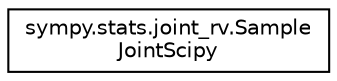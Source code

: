 digraph "Graphical Class Hierarchy"
{
 // LATEX_PDF_SIZE
  edge [fontname="Helvetica",fontsize="10",labelfontname="Helvetica",labelfontsize="10"];
  node [fontname="Helvetica",fontsize="10",shape=record];
  rankdir="LR";
  Node0 [label="sympy.stats.joint_rv.Sample\lJointScipy",height=0.2,width=0.4,color="black", fillcolor="white", style="filled",URL="$classsympy_1_1stats_1_1joint__rv_1_1SampleJointScipy.html",tooltip=" "];
}
